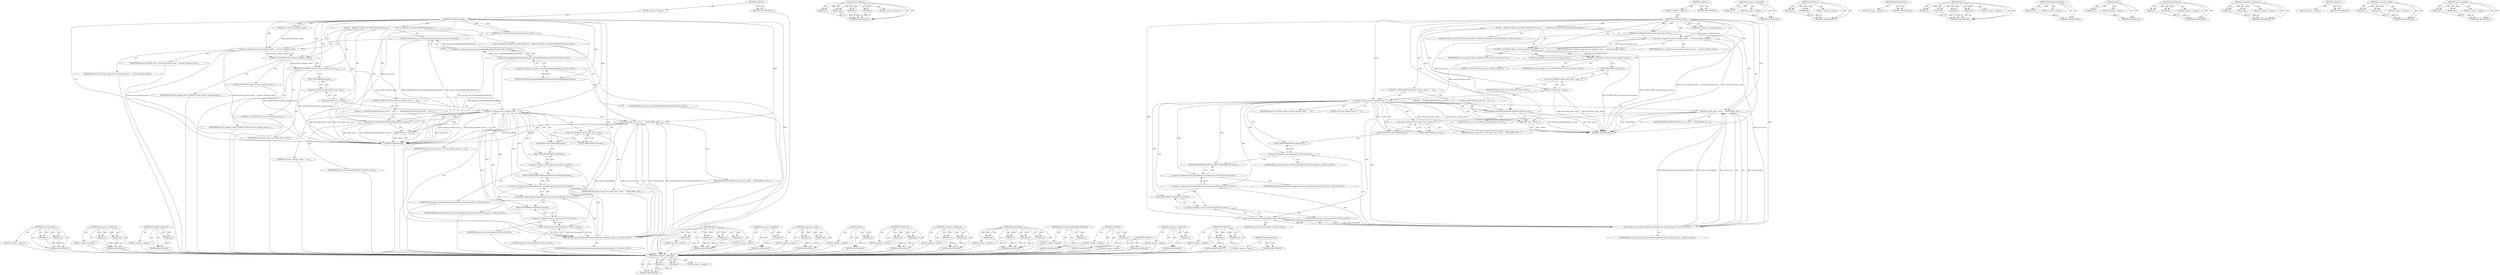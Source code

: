 digraph "GetFetchWaitTime" {
vulnerable_100 [label=<(METHOD,&lt;operator&gt;.fieldAccess)>];
vulnerable_101 [label=<(PARAM,p1)>];
vulnerable_102 [label=<(PARAM,p2)>];
vulnerable_103 [label=<(BLOCK,&lt;empty&gt;,&lt;empty&gt;)>];
vulnerable_104 [label=<(METHOD_RETURN,ANY)>];
vulnerable_124 [label=<(METHOD,base.BindOnce)>];
vulnerable_125 [label=<(PARAM,p1)>];
vulnerable_126 [label=<(PARAM,p2)>];
vulnerable_127 [label=<(PARAM,p3)>];
vulnerable_128 [label=<(PARAM,p4)>];
vulnerable_129 [label=<(BLOCK,&lt;empty&gt;,&lt;empty&gt;)>];
vulnerable_130 [label=<(METHOD_RETURN,ANY)>];
vulnerable_6 [label=<(METHOD,&lt;global&gt;)<SUB>1</SUB>>];
vulnerable_7 [label=<(BLOCK,&lt;empty&gt;,&lt;empty&gt;)<SUB>1</SUB>>];
vulnerable_8 [label=<(METHOD,FetchWarmupURL)<SUB>1</SUB>>];
vulnerable_9 [label=<(PARAM,size_t previous_attempt_counts)<SUB>2</SUB>>];
vulnerable_10 [label=<(PARAM,const DataReductionProxyServer&amp; proxy_server)<SUB>3</SUB>>];
vulnerable_11 [label=<(BLOCK,{
   DCHECK_CALLED_ON_VALID_SEQUENCE(sequence_c...,{
   DCHECK_CALLED_ON_VALID_SEQUENCE(sequence_c...)<SUB>3</SUB>>];
vulnerable_12 [label="<(LOCAL,DCHECK_CALLED_ON_VALID_SEQUENCE : DCHECK_CALLED_ON_VALID_SEQUENCE)<SUB>4</SUB>>"];
vulnerable_13 [label=<(&lt;operator&gt;.assignment,previous_attempt_counts_ = previous_attempt_counts)<SUB>6</SUB>>];
vulnerable_14 [label=<(IDENTIFIER,previous_attempt_counts_,previous_attempt_counts_ = previous_attempt_counts)<SUB>6</SUB>>];
vulnerable_15 [label=<(IDENTIFIER,previous_attempt_counts,previous_attempt_counts_ = previous_attempt_counts)<SUB>6</SUB>>];
vulnerable_16 [label=<(DCHECK_LE,DCHECK_LE(0u, previous_attempt_counts_))<SUB>8</SUB>>];
vulnerable_17 [label=<(LITERAL,0u,DCHECK_LE(0u, previous_attempt_counts_))<SUB>8</SUB>>];
vulnerable_18 [label=<(IDENTIFIER,previous_attempt_counts_,DCHECK_LE(0u, previous_attempt_counts_))<SUB>8</SUB>>];
vulnerable_19 [label=<(DCHECK_GE,DCHECK_GE(2u, previous_attempt_counts_))<SUB>9</SUB>>];
vulnerable_20 [label=<(LITERAL,2u,DCHECK_GE(2u, previous_attempt_counts_))<SUB>9</SUB>>];
vulnerable_21 [label=<(IDENTIFIER,previous_attempt_counts_,DCHECK_GE(2u, previous_attempt_counts_))<SUB>9</SUB>>];
vulnerable_22 [label=<(Stop,fetch_delay_timer_.Stop())<SUB>11</SUB>>];
vulnerable_23 [label=<(&lt;operator&gt;.fieldAccess,fetch_delay_timer_.Stop)<SUB>11</SUB>>];
vulnerable_24 [label=<(IDENTIFIER,fetch_delay_timer_,fetch_delay_timer_.Stop())<SUB>11</SUB>>];
vulnerable_25 [label=<(FIELD_IDENTIFIER,Stop,Stop)<SUB>11</SUB>>];
vulnerable_26 [label=<(CONTROL_STRUCTURE,IF,if (previous_attempt_counts_ == 0))<SUB>13</SUB>>];
vulnerable_27 [label=<(&lt;operator&gt;.equals,previous_attempt_counts_ == 0)<SUB>13</SUB>>];
vulnerable_28 [label=<(IDENTIFIER,previous_attempt_counts_,previous_attempt_counts_ == 0)<SUB>13</SUB>>];
vulnerable_29 [label=<(LITERAL,0,previous_attempt_counts_ == 0)<SUB>13</SUB>>];
vulnerable_30 [label=<(BLOCK,{
    FetchWarmupURLNow(proxy_server);
    retu...,{
    FetchWarmupURLNow(proxy_server);
    retu...)<SUB>13</SUB>>];
vulnerable_31 [label=<(FetchWarmupURLNow,FetchWarmupURLNow(proxy_server))<SUB>14</SUB>>];
vulnerable_32 [label=<(IDENTIFIER,proxy_server,FetchWarmupURLNow(proxy_server))<SUB>14</SUB>>];
vulnerable_33 [label=<(RETURN,return;,return;)<SUB>15</SUB>>];
vulnerable_34 [label=<(Start,fetch_delay_timer_.Start(
      FROM_HERE, GetF...)<SUB>17</SUB>>];
vulnerable_35 [label=<(&lt;operator&gt;.fieldAccess,fetch_delay_timer_.Start)<SUB>17</SUB>>];
vulnerable_36 [label=<(IDENTIFIER,fetch_delay_timer_,fetch_delay_timer_.Start(
      FROM_HERE, GetF...)<SUB>17</SUB>>];
vulnerable_37 [label=<(FIELD_IDENTIFIER,Start,Start)<SUB>17</SUB>>];
vulnerable_38 [label=<(IDENTIFIER,FROM_HERE,fetch_delay_timer_.Start(
      FROM_HERE, GetF...)<SUB>18</SUB>>];
vulnerable_39 [label=<(GetFetchWaitTime,GetFetchWaitTime())<SUB>18</SUB>>];
vulnerable_40 [label="<(base.BindOnce,base::BindOnce(&amp;WarmupURLFetcher::FetchWarmupUR...)<SUB>19</SUB>>"];
vulnerable_41 [label="<(&lt;operator&gt;.fieldAccess,base::BindOnce)<SUB>19</SUB>>"];
vulnerable_42 [label="<(IDENTIFIER,base,base::BindOnce(&amp;WarmupURLFetcher::FetchWarmupUR...)<SUB>19</SUB>>"];
vulnerable_43 [label=<(FIELD_IDENTIFIER,BindOnce,BindOnce)<SUB>19</SUB>>];
vulnerable_44 [label="<(&lt;operator&gt;.addressOf,&amp;WarmupURLFetcher::FetchWarmupURLNow)<SUB>19</SUB>>"];
vulnerable_45 [label="<(&lt;operator&gt;.fieldAccess,WarmupURLFetcher::FetchWarmupURLNow)<SUB>19</SUB>>"];
vulnerable_46 [label="<(IDENTIFIER,WarmupURLFetcher,base::BindOnce(&amp;WarmupURLFetcher::FetchWarmupUR...)<SUB>19</SUB>>"];
vulnerable_47 [label=<(FIELD_IDENTIFIER,FetchWarmupURLNow,FetchWarmupURLNow)<SUB>19</SUB>>];
vulnerable_48 [label="<(base.Unretained,base::Unretained(this))<SUB>20</SUB>>"];
vulnerable_49 [label="<(&lt;operator&gt;.fieldAccess,base::Unretained)<SUB>20</SUB>>"];
vulnerable_50 [label="<(IDENTIFIER,base,base::Unretained(this))<SUB>20</SUB>>"];
vulnerable_51 [label=<(FIELD_IDENTIFIER,Unretained,Unretained)<SUB>20</SUB>>];
vulnerable_52 [label="<(LITERAL,this,base::Unretained(this))<SUB>20</SUB>>"];
vulnerable_53 [label="<(IDENTIFIER,proxy_server,base::BindOnce(&amp;WarmupURLFetcher::FetchWarmupUR...)<SUB>20</SUB>>"];
vulnerable_54 [label=<(METHOD_RETURN,void)<SUB>1</SUB>>];
vulnerable_56 [label=<(METHOD_RETURN,ANY)<SUB>1</SUB>>];
vulnerable_131 [label=<(METHOD,&lt;operator&gt;.addressOf)>];
vulnerable_132 [label=<(PARAM,p1)>];
vulnerable_133 [label=<(BLOCK,&lt;empty&gt;,&lt;empty&gt;)>];
vulnerable_134 [label=<(METHOD_RETURN,ANY)>];
vulnerable_86 [label=<(METHOD,DCHECK_LE)>];
vulnerable_87 [label=<(PARAM,p1)>];
vulnerable_88 [label=<(PARAM,p2)>];
vulnerable_89 [label=<(BLOCK,&lt;empty&gt;,&lt;empty&gt;)>];
vulnerable_90 [label=<(METHOD_RETURN,ANY)>];
vulnerable_121 [label=<(METHOD,GetFetchWaitTime)>];
vulnerable_122 [label=<(BLOCK,&lt;empty&gt;,&lt;empty&gt;)>];
vulnerable_123 [label=<(METHOD_RETURN,ANY)>];
vulnerable_114 [label=<(METHOD,Start)>];
vulnerable_115 [label=<(PARAM,p1)>];
vulnerable_116 [label=<(PARAM,p2)>];
vulnerable_117 [label=<(PARAM,p3)>];
vulnerable_118 [label=<(PARAM,p4)>];
vulnerable_119 [label=<(BLOCK,&lt;empty&gt;,&lt;empty&gt;)>];
vulnerable_120 [label=<(METHOD_RETURN,ANY)>];
vulnerable_110 [label=<(METHOD,FetchWarmupURLNow)>];
vulnerable_111 [label=<(PARAM,p1)>];
vulnerable_112 [label=<(BLOCK,&lt;empty&gt;,&lt;empty&gt;)>];
vulnerable_113 [label=<(METHOD_RETURN,ANY)>];
vulnerable_96 [label=<(METHOD,Stop)>];
vulnerable_97 [label=<(PARAM,p1)>];
vulnerable_98 [label=<(BLOCK,&lt;empty&gt;,&lt;empty&gt;)>];
vulnerable_99 [label=<(METHOD_RETURN,ANY)>];
vulnerable_91 [label=<(METHOD,DCHECK_GE)>];
vulnerable_92 [label=<(PARAM,p1)>];
vulnerable_93 [label=<(PARAM,p2)>];
vulnerable_94 [label=<(BLOCK,&lt;empty&gt;,&lt;empty&gt;)>];
vulnerable_95 [label=<(METHOD_RETURN,ANY)>];
vulnerable_81 [label=<(METHOD,&lt;operator&gt;.assignment)>];
vulnerable_82 [label=<(PARAM,p1)>];
vulnerable_83 [label=<(PARAM,p2)>];
vulnerable_84 [label=<(BLOCK,&lt;empty&gt;,&lt;empty&gt;)>];
vulnerable_85 [label=<(METHOD_RETURN,ANY)>];
vulnerable_75 [label=<(METHOD,&lt;global&gt;)<SUB>1</SUB>>];
vulnerable_76 [label=<(BLOCK,&lt;empty&gt;,&lt;empty&gt;)>];
vulnerable_77 [label=<(METHOD_RETURN,ANY)>];
vulnerable_105 [label=<(METHOD,&lt;operator&gt;.equals)>];
vulnerable_106 [label=<(PARAM,p1)>];
vulnerable_107 [label=<(PARAM,p2)>];
vulnerable_108 [label=<(BLOCK,&lt;empty&gt;,&lt;empty&gt;)>];
vulnerable_109 [label=<(METHOD_RETURN,ANY)>];
vulnerable_135 [label=<(METHOD,base.Unretained)>];
vulnerable_136 [label=<(PARAM,p1)>];
vulnerable_137 [label=<(PARAM,p2)>];
vulnerable_138 [label=<(BLOCK,&lt;empty&gt;,&lt;empty&gt;)>];
vulnerable_139 [label=<(METHOD_RETURN,ANY)>];
fixed_153 [label=<(METHOD,base.Unretained)>];
fixed_154 [label=<(PARAM,p1)>];
fixed_155 [label=<(PARAM,p2)>];
fixed_156 [label=<(BLOCK,&lt;empty&gt;,&lt;empty&gt;)>];
fixed_157 [label=<(METHOD_RETURN,ANY)>];
fixed_104 [label=<(METHOD,&lt;operator&gt;.assignment)>];
fixed_105 [label=<(PARAM,p1)>];
fixed_106 [label=<(PARAM,p2)>];
fixed_107 [label=<(BLOCK,&lt;empty&gt;,&lt;empty&gt;)>];
fixed_108 [label=<(METHOD_RETURN,ANY)>];
fixed_128 [label=<(METHOD,FetchWarmupURLNow)>];
fixed_129 [label=<(PARAM,p1)>];
fixed_130 [label=<(BLOCK,&lt;empty&gt;,&lt;empty&gt;)>];
fixed_131 [label=<(METHOD_RETURN,ANY)>];
fixed_6 [label=<(METHOD,&lt;global&gt;)<SUB>1</SUB>>];
fixed_7 [label=<(BLOCK,&lt;empty&gt;,&lt;empty&gt;)<SUB>1</SUB>>];
fixed_8 [label=<(METHOD,FetchWarmupURL)<SUB>1</SUB>>];
fixed_9 [label=<(PARAM,size_t previous_attempt_counts)<SUB>2</SUB>>];
fixed_10 [label=<(PARAM,const DataReductionProxyServer&amp; proxy_server)<SUB>3</SUB>>];
fixed_11 [label=<(BLOCK,{
   DCHECK_CALLED_ON_VALID_SEQUENCE(sequence_c...,{
   DCHECK_CALLED_ON_VALID_SEQUENCE(sequence_c...)<SUB>3</SUB>>];
fixed_12 [label="<(LOCAL,DCHECK_CALLED_ON_VALID_SEQUENCE : DCHECK_CALLED_ON_VALID_SEQUENCE)<SUB>4</SUB>>"];
fixed_13 [label="<(DCHECK,DCHECK(!params::IsIncludedInHoldbackFieldTrial()))<SUB>5</SUB>>"];
fixed_14 [label="<(&lt;operator&gt;.logicalNot,!params::IsIncludedInHoldbackFieldTrial())<SUB>5</SUB>>"];
fixed_15 [label="<(params.IsIncludedInHoldbackFieldTrial,params::IsIncludedInHoldbackFieldTrial())<SUB>5</SUB>>"];
fixed_16 [label="<(&lt;operator&gt;.fieldAccess,params::IsIncludedInHoldbackFieldTrial)<SUB>5</SUB>>"];
fixed_17 [label="<(IDENTIFIER,params,params::IsIncludedInHoldbackFieldTrial())<SUB>5</SUB>>"];
fixed_18 [label=<(FIELD_IDENTIFIER,IsIncludedInHoldbackFieldTrial,IsIncludedInHoldbackFieldTrial)<SUB>5</SUB>>];
fixed_19 [label=<(&lt;operator&gt;.assignment,previous_attempt_counts_ = previous_attempt_counts)<SUB>7</SUB>>];
fixed_20 [label=<(IDENTIFIER,previous_attempt_counts_,previous_attempt_counts_ = previous_attempt_counts)<SUB>7</SUB>>];
fixed_21 [label=<(IDENTIFIER,previous_attempt_counts,previous_attempt_counts_ = previous_attempt_counts)<SUB>7</SUB>>];
fixed_22 [label=<(DCHECK_LE,DCHECK_LE(0u, previous_attempt_counts_))<SUB>9</SUB>>];
fixed_23 [label=<(LITERAL,0u,DCHECK_LE(0u, previous_attempt_counts_))<SUB>9</SUB>>];
fixed_24 [label=<(IDENTIFIER,previous_attempt_counts_,DCHECK_LE(0u, previous_attempt_counts_))<SUB>9</SUB>>];
fixed_25 [label=<(DCHECK_GE,DCHECK_GE(2u, previous_attempt_counts_))<SUB>10</SUB>>];
fixed_26 [label=<(LITERAL,2u,DCHECK_GE(2u, previous_attempt_counts_))<SUB>10</SUB>>];
fixed_27 [label=<(IDENTIFIER,previous_attempt_counts_,DCHECK_GE(2u, previous_attempt_counts_))<SUB>10</SUB>>];
fixed_28 [label=<(Stop,fetch_delay_timer_.Stop())<SUB>12</SUB>>];
fixed_29 [label=<(&lt;operator&gt;.fieldAccess,fetch_delay_timer_.Stop)<SUB>12</SUB>>];
fixed_30 [label=<(IDENTIFIER,fetch_delay_timer_,fetch_delay_timer_.Stop())<SUB>12</SUB>>];
fixed_31 [label=<(FIELD_IDENTIFIER,Stop,Stop)<SUB>12</SUB>>];
fixed_32 [label=<(CONTROL_STRUCTURE,IF,if (previous_attempt_counts_ == 0))<SUB>14</SUB>>];
fixed_33 [label=<(&lt;operator&gt;.equals,previous_attempt_counts_ == 0)<SUB>14</SUB>>];
fixed_34 [label=<(IDENTIFIER,previous_attempt_counts_,previous_attempt_counts_ == 0)<SUB>14</SUB>>];
fixed_35 [label=<(LITERAL,0,previous_attempt_counts_ == 0)<SUB>14</SUB>>];
fixed_36 [label=<(BLOCK,{
    FetchWarmupURLNow(proxy_server);
    retu...,{
    FetchWarmupURLNow(proxy_server);
    retu...)<SUB>14</SUB>>];
fixed_37 [label=<(FetchWarmupURLNow,FetchWarmupURLNow(proxy_server))<SUB>15</SUB>>];
fixed_38 [label=<(IDENTIFIER,proxy_server,FetchWarmupURLNow(proxy_server))<SUB>15</SUB>>];
fixed_39 [label=<(RETURN,return;,return;)<SUB>16</SUB>>];
fixed_40 [label=<(Start,fetch_delay_timer_.Start(
      FROM_HERE, GetF...)<SUB>18</SUB>>];
fixed_41 [label=<(&lt;operator&gt;.fieldAccess,fetch_delay_timer_.Start)<SUB>18</SUB>>];
fixed_42 [label=<(IDENTIFIER,fetch_delay_timer_,fetch_delay_timer_.Start(
      FROM_HERE, GetF...)<SUB>18</SUB>>];
fixed_43 [label=<(FIELD_IDENTIFIER,Start,Start)<SUB>18</SUB>>];
fixed_44 [label=<(IDENTIFIER,FROM_HERE,fetch_delay_timer_.Start(
      FROM_HERE, GetF...)<SUB>19</SUB>>];
fixed_45 [label=<(GetFetchWaitTime,GetFetchWaitTime())<SUB>19</SUB>>];
fixed_46 [label="<(base.BindOnce,base::BindOnce(&amp;WarmupURLFetcher::FetchWarmupUR...)<SUB>20</SUB>>"];
fixed_47 [label="<(&lt;operator&gt;.fieldAccess,base::BindOnce)<SUB>20</SUB>>"];
fixed_48 [label="<(IDENTIFIER,base,base::BindOnce(&amp;WarmupURLFetcher::FetchWarmupUR...)<SUB>20</SUB>>"];
fixed_49 [label=<(FIELD_IDENTIFIER,BindOnce,BindOnce)<SUB>20</SUB>>];
fixed_50 [label="<(&lt;operator&gt;.addressOf,&amp;WarmupURLFetcher::FetchWarmupURLNow)<SUB>20</SUB>>"];
fixed_51 [label="<(&lt;operator&gt;.fieldAccess,WarmupURLFetcher::FetchWarmupURLNow)<SUB>20</SUB>>"];
fixed_52 [label="<(IDENTIFIER,WarmupURLFetcher,base::BindOnce(&amp;WarmupURLFetcher::FetchWarmupUR...)<SUB>20</SUB>>"];
fixed_53 [label=<(FIELD_IDENTIFIER,FetchWarmupURLNow,FetchWarmupURLNow)<SUB>20</SUB>>];
fixed_54 [label="<(base.Unretained,base::Unretained(this))<SUB>21</SUB>>"];
fixed_55 [label="<(&lt;operator&gt;.fieldAccess,base::Unretained)<SUB>21</SUB>>"];
fixed_56 [label="<(IDENTIFIER,base,base::Unretained(this))<SUB>21</SUB>>"];
fixed_57 [label=<(FIELD_IDENTIFIER,Unretained,Unretained)<SUB>21</SUB>>];
fixed_58 [label="<(LITERAL,this,base::Unretained(this))<SUB>21</SUB>>"];
fixed_59 [label="<(IDENTIFIER,proxy_server,base::BindOnce(&amp;WarmupURLFetcher::FetchWarmupUR...)<SUB>21</SUB>>"];
fixed_60 [label=<(METHOD_RETURN,void)<SUB>1</SUB>>];
fixed_62 [label=<(METHOD_RETURN,ANY)<SUB>1</SUB>>];
fixed_132 [label=<(METHOD,Start)>];
fixed_133 [label=<(PARAM,p1)>];
fixed_134 [label=<(PARAM,p2)>];
fixed_135 [label=<(PARAM,p3)>];
fixed_136 [label=<(PARAM,p4)>];
fixed_137 [label=<(BLOCK,&lt;empty&gt;,&lt;empty&gt;)>];
fixed_138 [label=<(METHOD_RETURN,ANY)>];
fixed_91 [label=<(METHOD,&lt;operator&gt;.logicalNot)>];
fixed_92 [label=<(PARAM,p1)>];
fixed_93 [label=<(BLOCK,&lt;empty&gt;,&lt;empty&gt;)>];
fixed_94 [label=<(METHOD_RETURN,ANY)>];
fixed_123 [label=<(METHOD,&lt;operator&gt;.equals)>];
fixed_124 [label=<(PARAM,p1)>];
fixed_125 [label=<(PARAM,p2)>];
fixed_126 [label=<(BLOCK,&lt;empty&gt;,&lt;empty&gt;)>];
fixed_127 [label=<(METHOD_RETURN,ANY)>];
fixed_119 [label=<(METHOD,Stop)>];
fixed_120 [label=<(PARAM,p1)>];
fixed_121 [label=<(BLOCK,&lt;empty&gt;,&lt;empty&gt;)>];
fixed_122 [label=<(METHOD_RETURN,ANY)>];
fixed_114 [label=<(METHOD,DCHECK_GE)>];
fixed_115 [label=<(PARAM,p1)>];
fixed_116 [label=<(PARAM,p2)>];
fixed_117 [label=<(BLOCK,&lt;empty&gt;,&lt;empty&gt;)>];
fixed_118 [label=<(METHOD_RETURN,ANY)>];
fixed_99 [label=<(METHOD,&lt;operator&gt;.fieldAccess)>];
fixed_100 [label=<(PARAM,p1)>];
fixed_101 [label=<(PARAM,p2)>];
fixed_102 [label=<(BLOCK,&lt;empty&gt;,&lt;empty&gt;)>];
fixed_103 [label=<(METHOD_RETURN,ANY)>];
fixed_142 [label=<(METHOD,base.BindOnce)>];
fixed_143 [label=<(PARAM,p1)>];
fixed_144 [label=<(PARAM,p2)>];
fixed_145 [label=<(PARAM,p3)>];
fixed_146 [label=<(PARAM,p4)>];
fixed_147 [label=<(BLOCK,&lt;empty&gt;,&lt;empty&gt;)>];
fixed_148 [label=<(METHOD_RETURN,ANY)>];
fixed_95 [label=<(METHOD,params.IsIncludedInHoldbackFieldTrial)>];
fixed_96 [label=<(PARAM,p1)>];
fixed_97 [label=<(BLOCK,&lt;empty&gt;,&lt;empty&gt;)>];
fixed_98 [label=<(METHOD_RETURN,ANY)>];
fixed_87 [label=<(METHOD,DCHECK)>];
fixed_88 [label=<(PARAM,p1)>];
fixed_89 [label=<(BLOCK,&lt;empty&gt;,&lt;empty&gt;)>];
fixed_90 [label=<(METHOD_RETURN,ANY)>];
fixed_81 [label=<(METHOD,&lt;global&gt;)<SUB>1</SUB>>];
fixed_82 [label=<(BLOCK,&lt;empty&gt;,&lt;empty&gt;)>];
fixed_83 [label=<(METHOD_RETURN,ANY)>];
fixed_149 [label=<(METHOD,&lt;operator&gt;.addressOf)>];
fixed_150 [label=<(PARAM,p1)>];
fixed_151 [label=<(BLOCK,&lt;empty&gt;,&lt;empty&gt;)>];
fixed_152 [label=<(METHOD_RETURN,ANY)>];
fixed_109 [label=<(METHOD,DCHECK_LE)>];
fixed_110 [label=<(PARAM,p1)>];
fixed_111 [label=<(PARAM,p2)>];
fixed_112 [label=<(BLOCK,&lt;empty&gt;,&lt;empty&gt;)>];
fixed_113 [label=<(METHOD_RETURN,ANY)>];
fixed_139 [label=<(METHOD,GetFetchWaitTime)>];
fixed_140 [label=<(BLOCK,&lt;empty&gt;,&lt;empty&gt;)>];
fixed_141 [label=<(METHOD_RETURN,ANY)>];
vulnerable_100 -> vulnerable_101  [key=0, label="AST: "];
vulnerable_100 -> vulnerable_101  [key=1, label="DDG: "];
vulnerable_100 -> vulnerable_103  [key=0, label="AST: "];
vulnerable_100 -> vulnerable_102  [key=0, label="AST: "];
vulnerable_100 -> vulnerable_102  [key=1, label="DDG: "];
vulnerable_100 -> vulnerable_104  [key=0, label="AST: "];
vulnerable_100 -> vulnerable_104  [key=1, label="CFG: "];
vulnerable_101 -> vulnerable_104  [key=0, label="DDG: p1"];
vulnerable_102 -> vulnerable_104  [key=0, label="DDG: p2"];
vulnerable_124 -> vulnerable_125  [key=0, label="AST: "];
vulnerable_124 -> vulnerable_125  [key=1, label="DDG: "];
vulnerable_124 -> vulnerable_129  [key=0, label="AST: "];
vulnerable_124 -> vulnerable_126  [key=0, label="AST: "];
vulnerable_124 -> vulnerable_126  [key=1, label="DDG: "];
vulnerable_124 -> vulnerable_130  [key=0, label="AST: "];
vulnerable_124 -> vulnerable_130  [key=1, label="CFG: "];
vulnerable_124 -> vulnerable_127  [key=0, label="AST: "];
vulnerable_124 -> vulnerable_127  [key=1, label="DDG: "];
vulnerable_124 -> vulnerable_128  [key=0, label="AST: "];
vulnerable_124 -> vulnerable_128  [key=1, label="DDG: "];
vulnerable_125 -> vulnerable_130  [key=0, label="DDG: p1"];
vulnerable_126 -> vulnerable_130  [key=0, label="DDG: p2"];
vulnerable_127 -> vulnerable_130  [key=0, label="DDG: p3"];
vulnerable_128 -> vulnerable_130  [key=0, label="DDG: p4"];
vulnerable_6 -> vulnerable_7  [key=0, label="AST: "];
vulnerable_6 -> vulnerable_56  [key=0, label="AST: "];
vulnerable_6 -> vulnerable_56  [key=1, label="CFG: "];
vulnerable_7 -> vulnerable_8  [key=0, label="AST: "];
vulnerable_8 -> vulnerable_9  [key=0, label="AST: "];
vulnerable_8 -> vulnerable_9  [key=1, label="DDG: "];
vulnerable_8 -> vulnerable_10  [key=0, label="AST: "];
vulnerable_8 -> vulnerable_10  [key=1, label="DDG: "];
vulnerable_8 -> vulnerable_11  [key=0, label="AST: "];
vulnerable_8 -> vulnerable_54  [key=0, label="AST: "];
vulnerable_8 -> vulnerable_13  [key=0, label="CFG: "];
vulnerable_8 -> vulnerable_13  [key=1, label="DDG: "];
vulnerable_8 -> vulnerable_16  [key=0, label="DDG: "];
vulnerable_8 -> vulnerable_19  [key=0, label="DDG: "];
vulnerable_8 -> vulnerable_34  [key=0, label="DDG: "];
vulnerable_8 -> vulnerable_27  [key=0, label="DDG: "];
vulnerable_8 -> vulnerable_33  [key=0, label="DDG: "];
vulnerable_8 -> vulnerable_40  [key=0, label="DDG: "];
vulnerable_8 -> vulnerable_31  [key=0, label="DDG: "];
vulnerable_8 -> vulnerable_48  [key=0, label="DDG: "];
vulnerable_9 -> vulnerable_13  [key=0, label="DDG: previous_attempt_counts"];
vulnerable_10 -> vulnerable_40  [key=0, label="DDG: proxy_server"];
vulnerable_10 -> vulnerable_31  [key=0, label="DDG: proxy_server"];
vulnerable_11 -> vulnerable_12  [key=0, label="AST: "];
vulnerable_11 -> vulnerable_13  [key=0, label="AST: "];
vulnerable_11 -> vulnerable_16  [key=0, label="AST: "];
vulnerable_11 -> vulnerable_19  [key=0, label="AST: "];
vulnerable_11 -> vulnerable_22  [key=0, label="AST: "];
vulnerable_11 -> vulnerable_26  [key=0, label="AST: "];
vulnerable_11 -> vulnerable_34  [key=0, label="AST: "];
vulnerable_13 -> vulnerable_14  [key=0, label="AST: "];
vulnerable_13 -> vulnerable_15  [key=0, label="AST: "];
vulnerable_13 -> vulnerable_16  [key=0, label="CFG: "];
vulnerable_13 -> vulnerable_16  [key=1, label="DDG: previous_attempt_counts_"];
vulnerable_13 -> vulnerable_54  [key=0, label="DDG: previous_attempt_counts"];
vulnerable_13 -> vulnerable_54  [key=1, label="DDG: previous_attempt_counts_ = previous_attempt_counts"];
vulnerable_16 -> vulnerable_17  [key=0, label="AST: "];
vulnerable_16 -> vulnerable_18  [key=0, label="AST: "];
vulnerable_16 -> vulnerable_19  [key=0, label="CFG: "];
vulnerable_16 -> vulnerable_19  [key=1, label="DDG: previous_attempt_counts_"];
vulnerable_16 -> vulnerable_54  [key=0, label="DDG: DCHECK_LE(0u, previous_attempt_counts_)"];
vulnerable_19 -> vulnerable_20  [key=0, label="AST: "];
vulnerable_19 -> vulnerable_21  [key=0, label="AST: "];
vulnerable_19 -> vulnerable_25  [key=0, label="CFG: "];
vulnerable_19 -> vulnerable_54  [key=0, label="DDG: DCHECK_GE(2u, previous_attempt_counts_)"];
vulnerable_19 -> vulnerable_27  [key=0, label="DDG: previous_attempt_counts_"];
vulnerable_22 -> vulnerable_23  [key=0, label="AST: "];
vulnerable_22 -> vulnerable_27  [key=0, label="CFG: "];
vulnerable_22 -> vulnerable_54  [key=0, label="DDG: fetch_delay_timer_.Stop"];
vulnerable_22 -> vulnerable_54  [key=1, label="DDG: fetch_delay_timer_.Stop()"];
vulnerable_23 -> vulnerable_24  [key=0, label="AST: "];
vulnerable_23 -> vulnerable_25  [key=0, label="AST: "];
vulnerable_23 -> vulnerable_22  [key=0, label="CFG: "];
vulnerable_25 -> vulnerable_23  [key=0, label="CFG: "];
vulnerable_26 -> vulnerable_27  [key=0, label="AST: "];
vulnerable_26 -> vulnerable_30  [key=0, label="AST: "];
vulnerable_27 -> vulnerable_28  [key=0, label="AST: "];
vulnerable_27 -> vulnerable_29  [key=0, label="AST: "];
vulnerable_27 -> vulnerable_31  [key=0, label="CFG: "];
vulnerable_27 -> vulnerable_31  [key=1, label="CDG: "];
vulnerable_27 -> vulnerable_37  [key=0, label="CFG: "];
vulnerable_27 -> vulnerable_37  [key=1, label="CDG: "];
vulnerable_27 -> vulnerable_54  [key=0, label="DDG: previous_attempt_counts_"];
vulnerable_27 -> vulnerable_54  [key=1, label="DDG: previous_attempt_counts_ == 0"];
vulnerable_27 -> vulnerable_40  [key=0, label="CDG: "];
vulnerable_27 -> vulnerable_47  [key=0, label="CDG: "];
vulnerable_27 -> vulnerable_34  [key=0, label="CDG: "];
vulnerable_27 -> vulnerable_48  [key=0, label="CDG: "];
vulnerable_27 -> vulnerable_49  [key=0, label="CDG: "];
vulnerable_27 -> vulnerable_33  [key=0, label="CDG: "];
vulnerable_27 -> vulnerable_51  [key=0, label="CDG: "];
vulnerable_27 -> vulnerable_44  [key=0, label="CDG: "];
vulnerable_27 -> vulnerable_35  [key=0, label="CDG: "];
vulnerable_27 -> vulnerable_41  [key=0, label="CDG: "];
vulnerable_27 -> vulnerable_45  [key=0, label="CDG: "];
vulnerable_27 -> vulnerable_39  [key=0, label="CDG: "];
vulnerable_27 -> vulnerable_43  [key=0, label="CDG: "];
vulnerable_30 -> vulnerable_31  [key=0, label="AST: "];
vulnerable_30 -> vulnerable_33  [key=0, label="AST: "];
vulnerable_31 -> vulnerable_32  [key=0, label="AST: "];
vulnerable_31 -> vulnerable_33  [key=0, label="CFG: "];
vulnerable_31 -> vulnerable_54  [key=0, label="DDG: proxy_server"];
vulnerable_31 -> vulnerable_54  [key=1, label="DDG: FetchWarmupURLNow(proxy_server)"];
vulnerable_33 -> vulnerable_54  [key=0, label="CFG: "];
vulnerable_33 -> vulnerable_54  [key=1, label="DDG: &lt;RET&gt;"];
vulnerable_34 -> vulnerable_35  [key=0, label="AST: "];
vulnerable_34 -> vulnerable_38  [key=0, label="AST: "];
vulnerable_34 -> vulnerable_39  [key=0, label="AST: "];
vulnerable_34 -> vulnerable_40  [key=0, label="AST: "];
vulnerable_34 -> vulnerable_54  [key=0, label="CFG: "];
vulnerable_34 -> vulnerable_54  [key=1, label="DDG: FROM_HERE"];
vulnerable_35 -> vulnerable_36  [key=0, label="AST: "];
vulnerable_35 -> vulnerable_37  [key=0, label="AST: "];
vulnerable_35 -> vulnerable_39  [key=0, label="CFG: "];
vulnerable_37 -> vulnerable_35  [key=0, label="CFG: "];
vulnerable_39 -> vulnerable_43  [key=0, label="CFG: "];
vulnerable_40 -> vulnerable_41  [key=0, label="AST: "];
vulnerable_40 -> vulnerable_44  [key=0, label="AST: "];
vulnerable_40 -> vulnerable_48  [key=0, label="AST: "];
vulnerable_40 -> vulnerable_53  [key=0, label="AST: "];
vulnerable_40 -> vulnerable_34  [key=0, label="CFG: "];
vulnerable_40 -> vulnerable_34  [key=1, label="DDG: base::BindOnce"];
vulnerable_40 -> vulnerable_34  [key=2, label="DDG: &amp;WarmupURLFetcher::FetchWarmupURLNow"];
vulnerable_40 -> vulnerable_34  [key=3, label="DDG: base::Unretained(this)"];
vulnerable_40 -> vulnerable_34  [key=4, label="DDG: proxy_server"];
vulnerable_41 -> vulnerable_42  [key=0, label="AST: "];
vulnerable_41 -> vulnerable_43  [key=0, label="AST: "];
vulnerable_41 -> vulnerable_47  [key=0, label="CFG: "];
vulnerable_43 -> vulnerable_41  [key=0, label="CFG: "];
vulnerable_44 -> vulnerable_45  [key=0, label="AST: "];
vulnerable_44 -> vulnerable_51  [key=0, label="CFG: "];
vulnerable_45 -> vulnerable_46  [key=0, label="AST: "];
vulnerable_45 -> vulnerable_47  [key=0, label="AST: "];
vulnerable_45 -> vulnerable_44  [key=0, label="CFG: "];
vulnerable_47 -> vulnerable_45  [key=0, label="CFG: "];
vulnerable_48 -> vulnerable_49  [key=0, label="AST: "];
vulnerable_48 -> vulnerable_52  [key=0, label="AST: "];
vulnerable_48 -> vulnerable_40  [key=0, label="CFG: "];
vulnerable_48 -> vulnerable_40  [key=1, label="DDG: base::Unretained"];
vulnerable_48 -> vulnerable_40  [key=2, label="DDG: this"];
vulnerable_49 -> vulnerable_50  [key=0, label="AST: "];
vulnerable_49 -> vulnerable_51  [key=0, label="AST: "];
vulnerable_49 -> vulnerable_48  [key=0, label="CFG: "];
vulnerable_51 -> vulnerable_49  [key=0, label="CFG: "];
vulnerable_131 -> vulnerable_132  [key=0, label="AST: "];
vulnerable_131 -> vulnerable_132  [key=1, label="DDG: "];
vulnerable_131 -> vulnerable_133  [key=0, label="AST: "];
vulnerable_131 -> vulnerable_134  [key=0, label="AST: "];
vulnerable_131 -> vulnerable_134  [key=1, label="CFG: "];
vulnerable_132 -> vulnerable_134  [key=0, label="DDG: p1"];
vulnerable_86 -> vulnerable_87  [key=0, label="AST: "];
vulnerable_86 -> vulnerable_87  [key=1, label="DDG: "];
vulnerable_86 -> vulnerable_89  [key=0, label="AST: "];
vulnerable_86 -> vulnerable_88  [key=0, label="AST: "];
vulnerable_86 -> vulnerable_88  [key=1, label="DDG: "];
vulnerable_86 -> vulnerable_90  [key=0, label="AST: "];
vulnerable_86 -> vulnerable_90  [key=1, label="CFG: "];
vulnerable_87 -> vulnerable_90  [key=0, label="DDG: p1"];
vulnerable_88 -> vulnerable_90  [key=0, label="DDG: p2"];
vulnerable_121 -> vulnerable_122  [key=0, label="AST: "];
vulnerable_121 -> vulnerable_123  [key=0, label="AST: "];
vulnerable_121 -> vulnerable_123  [key=1, label="CFG: "];
vulnerable_114 -> vulnerable_115  [key=0, label="AST: "];
vulnerable_114 -> vulnerable_115  [key=1, label="DDG: "];
vulnerable_114 -> vulnerable_119  [key=0, label="AST: "];
vulnerable_114 -> vulnerable_116  [key=0, label="AST: "];
vulnerable_114 -> vulnerable_116  [key=1, label="DDG: "];
vulnerable_114 -> vulnerable_120  [key=0, label="AST: "];
vulnerable_114 -> vulnerable_120  [key=1, label="CFG: "];
vulnerable_114 -> vulnerable_117  [key=0, label="AST: "];
vulnerable_114 -> vulnerable_117  [key=1, label="DDG: "];
vulnerable_114 -> vulnerable_118  [key=0, label="AST: "];
vulnerable_114 -> vulnerable_118  [key=1, label="DDG: "];
vulnerable_115 -> vulnerable_120  [key=0, label="DDG: p1"];
vulnerable_116 -> vulnerable_120  [key=0, label="DDG: p2"];
vulnerable_117 -> vulnerable_120  [key=0, label="DDG: p3"];
vulnerable_118 -> vulnerable_120  [key=0, label="DDG: p4"];
vulnerable_110 -> vulnerable_111  [key=0, label="AST: "];
vulnerable_110 -> vulnerable_111  [key=1, label="DDG: "];
vulnerable_110 -> vulnerable_112  [key=0, label="AST: "];
vulnerable_110 -> vulnerable_113  [key=0, label="AST: "];
vulnerable_110 -> vulnerable_113  [key=1, label="CFG: "];
vulnerable_111 -> vulnerable_113  [key=0, label="DDG: p1"];
vulnerable_96 -> vulnerable_97  [key=0, label="AST: "];
vulnerable_96 -> vulnerable_97  [key=1, label="DDG: "];
vulnerable_96 -> vulnerable_98  [key=0, label="AST: "];
vulnerable_96 -> vulnerable_99  [key=0, label="AST: "];
vulnerable_96 -> vulnerable_99  [key=1, label="CFG: "];
vulnerable_97 -> vulnerable_99  [key=0, label="DDG: p1"];
vulnerable_91 -> vulnerable_92  [key=0, label="AST: "];
vulnerable_91 -> vulnerable_92  [key=1, label="DDG: "];
vulnerable_91 -> vulnerable_94  [key=0, label="AST: "];
vulnerable_91 -> vulnerable_93  [key=0, label="AST: "];
vulnerable_91 -> vulnerable_93  [key=1, label="DDG: "];
vulnerable_91 -> vulnerable_95  [key=0, label="AST: "];
vulnerable_91 -> vulnerable_95  [key=1, label="CFG: "];
vulnerable_92 -> vulnerable_95  [key=0, label="DDG: p1"];
vulnerable_93 -> vulnerable_95  [key=0, label="DDG: p2"];
vulnerable_81 -> vulnerable_82  [key=0, label="AST: "];
vulnerable_81 -> vulnerable_82  [key=1, label="DDG: "];
vulnerable_81 -> vulnerable_84  [key=0, label="AST: "];
vulnerable_81 -> vulnerable_83  [key=0, label="AST: "];
vulnerable_81 -> vulnerable_83  [key=1, label="DDG: "];
vulnerable_81 -> vulnerable_85  [key=0, label="AST: "];
vulnerable_81 -> vulnerable_85  [key=1, label="CFG: "];
vulnerable_82 -> vulnerable_85  [key=0, label="DDG: p1"];
vulnerable_83 -> vulnerable_85  [key=0, label="DDG: p2"];
vulnerable_75 -> vulnerable_76  [key=0, label="AST: "];
vulnerable_75 -> vulnerable_77  [key=0, label="AST: "];
vulnerable_75 -> vulnerable_77  [key=1, label="CFG: "];
vulnerable_105 -> vulnerable_106  [key=0, label="AST: "];
vulnerable_105 -> vulnerable_106  [key=1, label="DDG: "];
vulnerable_105 -> vulnerable_108  [key=0, label="AST: "];
vulnerable_105 -> vulnerable_107  [key=0, label="AST: "];
vulnerable_105 -> vulnerable_107  [key=1, label="DDG: "];
vulnerable_105 -> vulnerable_109  [key=0, label="AST: "];
vulnerable_105 -> vulnerable_109  [key=1, label="CFG: "];
vulnerable_106 -> vulnerable_109  [key=0, label="DDG: p1"];
vulnerable_107 -> vulnerable_109  [key=0, label="DDG: p2"];
vulnerable_135 -> vulnerable_136  [key=0, label="AST: "];
vulnerable_135 -> vulnerable_136  [key=1, label="DDG: "];
vulnerable_135 -> vulnerable_138  [key=0, label="AST: "];
vulnerable_135 -> vulnerable_137  [key=0, label="AST: "];
vulnerable_135 -> vulnerable_137  [key=1, label="DDG: "];
vulnerable_135 -> vulnerable_139  [key=0, label="AST: "];
vulnerable_135 -> vulnerable_139  [key=1, label="CFG: "];
vulnerable_136 -> vulnerable_139  [key=0, label="DDG: p1"];
vulnerable_137 -> vulnerable_139  [key=0, label="DDG: p2"];
fixed_153 -> fixed_154  [key=0, label="AST: "];
fixed_153 -> fixed_154  [key=1, label="DDG: "];
fixed_153 -> fixed_156  [key=0, label="AST: "];
fixed_153 -> fixed_155  [key=0, label="AST: "];
fixed_153 -> fixed_155  [key=1, label="DDG: "];
fixed_153 -> fixed_157  [key=0, label="AST: "];
fixed_153 -> fixed_157  [key=1, label="CFG: "];
fixed_154 -> fixed_157  [key=0, label="DDG: p1"];
fixed_155 -> fixed_157  [key=0, label="DDG: p2"];
fixed_156 -> vulnerable_100  [key=0];
fixed_157 -> vulnerable_100  [key=0];
fixed_104 -> fixed_105  [key=0, label="AST: "];
fixed_104 -> fixed_105  [key=1, label="DDG: "];
fixed_104 -> fixed_107  [key=0, label="AST: "];
fixed_104 -> fixed_106  [key=0, label="AST: "];
fixed_104 -> fixed_106  [key=1, label="DDG: "];
fixed_104 -> fixed_108  [key=0, label="AST: "];
fixed_104 -> fixed_108  [key=1, label="CFG: "];
fixed_105 -> fixed_108  [key=0, label="DDG: p1"];
fixed_106 -> fixed_108  [key=0, label="DDG: p2"];
fixed_107 -> vulnerable_100  [key=0];
fixed_108 -> vulnerable_100  [key=0];
fixed_128 -> fixed_129  [key=0, label="AST: "];
fixed_128 -> fixed_129  [key=1, label="DDG: "];
fixed_128 -> fixed_130  [key=0, label="AST: "];
fixed_128 -> fixed_131  [key=0, label="AST: "];
fixed_128 -> fixed_131  [key=1, label="CFG: "];
fixed_129 -> fixed_131  [key=0, label="DDG: p1"];
fixed_130 -> vulnerable_100  [key=0];
fixed_131 -> vulnerable_100  [key=0];
fixed_6 -> fixed_7  [key=0, label="AST: "];
fixed_6 -> fixed_62  [key=0, label="AST: "];
fixed_6 -> fixed_62  [key=1, label="CFG: "];
fixed_7 -> fixed_8  [key=0, label="AST: "];
fixed_8 -> fixed_9  [key=0, label="AST: "];
fixed_8 -> fixed_9  [key=1, label="DDG: "];
fixed_8 -> fixed_10  [key=0, label="AST: "];
fixed_8 -> fixed_10  [key=1, label="DDG: "];
fixed_8 -> fixed_11  [key=0, label="AST: "];
fixed_8 -> fixed_60  [key=0, label="AST: "];
fixed_8 -> fixed_18  [key=0, label="CFG: "];
fixed_8 -> fixed_19  [key=0, label="DDG: "];
fixed_8 -> fixed_22  [key=0, label="DDG: "];
fixed_8 -> fixed_25  [key=0, label="DDG: "];
fixed_8 -> fixed_40  [key=0, label="DDG: "];
fixed_8 -> fixed_33  [key=0, label="DDG: "];
fixed_8 -> fixed_39  [key=0, label="DDG: "];
fixed_8 -> fixed_46  [key=0, label="DDG: "];
fixed_8 -> fixed_37  [key=0, label="DDG: "];
fixed_8 -> fixed_54  [key=0, label="DDG: "];
fixed_9 -> fixed_19  [key=0, label="DDG: previous_attempt_counts"];
fixed_10 -> fixed_46  [key=0, label="DDG: proxy_server"];
fixed_10 -> fixed_37  [key=0, label="DDG: proxy_server"];
fixed_11 -> fixed_12  [key=0, label="AST: "];
fixed_11 -> fixed_13  [key=0, label="AST: "];
fixed_11 -> fixed_19  [key=0, label="AST: "];
fixed_11 -> fixed_22  [key=0, label="AST: "];
fixed_11 -> fixed_25  [key=0, label="AST: "];
fixed_11 -> fixed_28  [key=0, label="AST: "];
fixed_11 -> fixed_32  [key=0, label="AST: "];
fixed_11 -> fixed_40  [key=0, label="AST: "];
fixed_12 -> vulnerable_100  [key=0];
fixed_13 -> fixed_14  [key=0, label="AST: "];
fixed_13 -> fixed_19  [key=0, label="CFG: "];
fixed_13 -> fixed_60  [key=0, label="DDG: !params::IsIncludedInHoldbackFieldTrial()"];
fixed_13 -> fixed_60  [key=1, label="DDG: DCHECK(!params::IsIncludedInHoldbackFieldTrial())"];
fixed_14 -> fixed_15  [key=0, label="AST: "];
fixed_14 -> fixed_13  [key=0, label="CFG: "];
fixed_14 -> fixed_13  [key=1, label="DDG: params::IsIncludedInHoldbackFieldTrial()"];
fixed_14 -> fixed_60  [key=0, label="DDG: params::IsIncludedInHoldbackFieldTrial()"];
fixed_15 -> fixed_16  [key=0, label="AST: "];
fixed_15 -> fixed_14  [key=0, label="CFG: "];
fixed_15 -> fixed_14  [key=1, label="DDG: params::IsIncludedInHoldbackFieldTrial"];
fixed_15 -> fixed_60  [key=0, label="DDG: params::IsIncludedInHoldbackFieldTrial"];
fixed_16 -> fixed_17  [key=0, label="AST: "];
fixed_16 -> fixed_18  [key=0, label="AST: "];
fixed_16 -> fixed_15  [key=0, label="CFG: "];
fixed_17 -> vulnerable_100  [key=0];
fixed_18 -> fixed_16  [key=0, label="CFG: "];
fixed_19 -> fixed_20  [key=0, label="AST: "];
fixed_19 -> fixed_21  [key=0, label="AST: "];
fixed_19 -> fixed_22  [key=0, label="CFG: "];
fixed_19 -> fixed_22  [key=1, label="DDG: previous_attempt_counts_"];
fixed_19 -> fixed_60  [key=0, label="DDG: previous_attempt_counts"];
fixed_19 -> fixed_60  [key=1, label="DDG: previous_attempt_counts_ = previous_attempt_counts"];
fixed_20 -> vulnerable_100  [key=0];
fixed_21 -> vulnerable_100  [key=0];
fixed_22 -> fixed_23  [key=0, label="AST: "];
fixed_22 -> fixed_24  [key=0, label="AST: "];
fixed_22 -> fixed_25  [key=0, label="CFG: "];
fixed_22 -> fixed_25  [key=1, label="DDG: previous_attempt_counts_"];
fixed_22 -> fixed_60  [key=0, label="DDG: DCHECK_LE(0u, previous_attempt_counts_)"];
fixed_23 -> vulnerable_100  [key=0];
fixed_24 -> vulnerable_100  [key=0];
fixed_25 -> fixed_26  [key=0, label="AST: "];
fixed_25 -> fixed_27  [key=0, label="AST: "];
fixed_25 -> fixed_31  [key=0, label="CFG: "];
fixed_25 -> fixed_60  [key=0, label="DDG: DCHECK_GE(2u, previous_attempt_counts_)"];
fixed_25 -> fixed_33  [key=0, label="DDG: previous_attempt_counts_"];
fixed_26 -> vulnerable_100  [key=0];
fixed_27 -> vulnerable_100  [key=0];
fixed_28 -> fixed_29  [key=0, label="AST: "];
fixed_28 -> fixed_33  [key=0, label="CFG: "];
fixed_28 -> fixed_60  [key=0, label="DDG: fetch_delay_timer_.Stop"];
fixed_28 -> fixed_60  [key=1, label="DDG: fetch_delay_timer_.Stop()"];
fixed_29 -> fixed_30  [key=0, label="AST: "];
fixed_29 -> fixed_31  [key=0, label="AST: "];
fixed_29 -> fixed_28  [key=0, label="CFG: "];
fixed_30 -> vulnerable_100  [key=0];
fixed_31 -> fixed_29  [key=0, label="CFG: "];
fixed_32 -> fixed_33  [key=0, label="AST: "];
fixed_32 -> fixed_36  [key=0, label="AST: "];
fixed_33 -> fixed_34  [key=0, label="AST: "];
fixed_33 -> fixed_35  [key=0, label="AST: "];
fixed_33 -> fixed_37  [key=0, label="CFG: "];
fixed_33 -> fixed_37  [key=1, label="CDG: "];
fixed_33 -> fixed_43  [key=0, label="CFG: "];
fixed_33 -> fixed_43  [key=1, label="CDG: "];
fixed_33 -> fixed_60  [key=0, label="DDG: previous_attempt_counts_"];
fixed_33 -> fixed_60  [key=1, label="DDG: previous_attempt_counts_ == 0"];
fixed_33 -> fixed_40  [key=0, label="CDG: "];
fixed_33 -> fixed_47  [key=0, label="CDG: "];
fixed_33 -> fixed_49  [key=0, label="CDG: "];
fixed_33 -> fixed_50  [key=0, label="CDG: "];
fixed_33 -> fixed_51  [key=0, label="CDG: "];
fixed_33 -> fixed_57  [key=0, label="CDG: "];
fixed_33 -> fixed_55  [key=0, label="CDG: "];
fixed_33 -> fixed_46  [key=0, label="CDG: "];
fixed_33 -> fixed_53  [key=0, label="CDG: "];
fixed_33 -> fixed_41  [key=0, label="CDG: "];
fixed_33 -> fixed_54  [key=0, label="CDG: "];
fixed_33 -> fixed_45  [key=0, label="CDG: "];
fixed_33 -> fixed_39  [key=0, label="CDG: "];
fixed_34 -> vulnerable_100  [key=0];
fixed_35 -> vulnerable_100  [key=0];
fixed_36 -> fixed_37  [key=0, label="AST: "];
fixed_36 -> fixed_39  [key=0, label="AST: "];
fixed_37 -> fixed_38  [key=0, label="AST: "];
fixed_37 -> fixed_39  [key=0, label="CFG: "];
fixed_37 -> fixed_60  [key=0, label="DDG: proxy_server"];
fixed_37 -> fixed_60  [key=1, label="DDG: FetchWarmupURLNow(proxy_server)"];
fixed_38 -> vulnerable_100  [key=0];
fixed_39 -> fixed_60  [key=0, label="CFG: "];
fixed_39 -> fixed_60  [key=1, label="DDG: &lt;RET&gt;"];
fixed_40 -> fixed_41  [key=0, label="AST: "];
fixed_40 -> fixed_44  [key=0, label="AST: "];
fixed_40 -> fixed_45  [key=0, label="AST: "];
fixed_40 -> fixed_46  [key=0, label="AST: "];
fixed_40 -> fixed_60  [key=0, label="CFG: "];
fixed_40 -> fixed_60  [key=1, label="DDG: FROM_HERE"];
fixed_41 -> fixed_42  [key=0, label="AST: "];
fixed_41 -> fixed_43  [key=0, label="AST: "];
fixed_41 -> fixed_45  [key=0, label="CFG: "];
fixed_42 -> vulnerable_100  [key=0];
fixed_43 -> fixed_41  [key=0, label="CFG: "];
fixed_44 -> vulnerable_100  [key=0];
fixed_45 -> fixed_49  [key=0, label="CFG: "];
fixed_46 -> fixed_47  [key=0, label="AST: "];
fixed_46 -> fixed_50  [key=0, label="AST: "];
fixed_46 -> fixed_54  [key=0, label="AST: "];
fixed_46 -> fixed_59  [key=0, label="AST: "];
fixed_46 -> fixed_40  [key=0, label="CFG: "];
fixed_46 -> fixed_40  [key=1, label="DDG: base::BindOnce"];
fixed_46 -> fixed_40  [key=2, label="DDG: &amp;WarmupURLFetcher::FetchWarmupURLNow"];
fixed_46 -> fixed_40  [key=3, label="DDG: base::Unretained(this)"];
fixed_46 -> fixed_40  [key=4, label="DDG: proxy_server"];
fixed_47 -> fixed_48  [key=0, label="AST: "];
fixed_47 -> fixed_49  [key=0, label="AST: "];
fixed_47 -> fixed_53  [key=0, label="CFG: "];
fixed_48 -> vulnerable_100  [key=0];
fixed_49 -> fixed_47  [key=0, label="CFG: "];
fixed_50 -> fixed_51  [key=0, label="AST: "];
fixed_50 -> fixed_57  [key=0, label="CFG: "];
fixed_51 -> fixed_52  [key=0, label="AST: "];
fixed_51 -> fixed_53  [key=0, label="AST: "];
fixed_51 -> fixed_50  [key=0, label="CFG: "];
fixed_52 -> vulnerable_100  [key=0];
fixed_53 -> fixed_51  [key=0, label="CFG: "];
fixed_54 -> fixed_55  [key=0, label="AST: "];
fixed_54 -> fixed_58  [key=0, label="AST: "];
fixed_54 -> fixed_46  [key=0, label="CFG: "];
fixed_54 -> fixed_46  [key=1, label="DDG: base::Unretained"];
fixed_54 -> fixed_46  [key=2, label="DDG: this"];
fixed_55 -> fixed_56  [key=0, label="AST: "];
fixed_55 -> fixed_57  [key=0, label="AST: "];
fixed_55 -> fixed_54  [key=0, label="CFG: "];
fixed_56 -> vulnerable_100  [key=0];
fixed_57 -> fixed_55  [key=0, label="CFG: "];
fixed_58 -> vulnerable_100  [key=0];
fixed_59 -> vulnerable_100  [key=0];
fixed_60 -> vulnerable_100  [key=0];
fixed_62 -> vulnerable_100  [key=0];
fixed_132 -> fixed_133  [key=0, label="AST: "];
fixed_132 -> fixed_133  [key=1, label="DDG: "];
fixed_132 -> fixed_137  [key=0, label="AST: "];
fixed_132 -> fixed_134  [key=0, label="AST: "];
fixed_132 -> fixed_134  [key=1, label="DDG: "];
fixed_132 -> fixed_138  [key=0, label="AST: "];
fixed_132 -> fixed_138  [key=1, label="CFG: "];
fixed_132 -> fixed_135  [key=0, label="AST: "];
fixed_132 -> fixed_135  [key=1, label="DDG: "];
fixed_132 -> fixed_136  [key=0, label="AST: "];
fixed_132 -> fixed_136  [key=1, label="DDG: "];
fixed_133 -> fixed_138  [key=0, label="DDG: p1"];
fixed_134 -> fixed_138  [key=0, label="DDG: p2"];
fixed_135 -> fixed_138  [key=0, label="DDG: p3"];
fixed_136 -> fixed_138  [key=0, label="DDG: p4"];
fixed_137 -> vulnerable_100  [key=0];
fixed_138 -> vulnerable_100  [key=0];
fixed_91 -> fixed_92  [key=0, label="AST: "];
fixed_91 -> fixed_92  [key=1, label="DDG: "];
fixed_91 -> fixed_93  [key=0, label="AST: "];
fixed_91 -> fixed_94  [key=0, label="AST: "];
fixed_91 -> fixed_94  [key=1, label="CFG: "];
fixed_92 -> fixed_94  [key=0, label="DDG: p1"];
fixed_93 -> vulnerable_100  [key=0];
fixed_94 -> vulnerable_100  [key=0];
fixed_123 -> fixed_124  [key=0, label="AST: "];
fixed_123 -> fixed_124  [key=1, label="DDG: "];
fixed_123 -> fixed_126  [key=0, label="AST: "];
fixed_123 -> fixed_125  [key=0, label="AST: "];
fixed_123 -> fixed_125  [key=1, label="DDG: "];
fixed_123 -> fixed_127  [key=0, label="AST: "];
fixed_123 -> fixed_127  [key=1, label="CFG: "];
fixed_124 -> fixed_127  [key=0, label="DDG: p1"];
fixed_125 -> fixed_127  [key=0, label="DDG: p2"];
fixed_126 -> vulnerable_100  [key=0];
fixed_127 -> vulnerable_100  [key=0];
fixed_119 -> fixed_120  [key=0, label="AST: "];
fixed_119 -> fixed_120  [key=1, label="DDG: "];
fixed_119 -> fixed_121  [key=0, label="AST: "];
fixed_119 -> fixed_122  [key=0, label="AST: "];
fixed_119 -> fixed_122  [key=1, label="CFG: "];
fixed_120 -> fixed_122  [key=0, label="DDG: p1"];
fixed_121 -> vulnerable_100  [key=0];
fixed_122 -> vulnerable_100  [key=0];
fixed_114 -> fixed_115  [key=0, label="AST: "];
fixed_114 -> fixed_115  [key=1, label="DDG: "];
fixed_114 -> fixed_117  [key=0, label="AST: "];
fixed_114 -> fixed_116  [key=0, label="AST: "];
fixed_114 -> fixed_116  [key=1, label="DDG: "];
fixed_114 -> fixed_118  [key=0, label="AST: "];
fixed_114 -> fixed_118  [key=1, label="CFG: "];
fixed_115 -> fixed_118  [key=0, label="DDG: p1"];
fixed_116 -> fixed_118  [key=0, label="DDG: p2"];
fixed_117 -> vulnerable_100  [key=0];
fixed_118 -> vulnerable_100  [key=0];
fixed_99 -> fixed_100  [key=0, label="AST: "];
fixed_99 -> fixed_100  [key=1, label="DDG: "];
fixed_99 -> fixed_102  [key=0, label="AST: "];
fixed_99 -> fixed_101  [key=0, label="AST: "];
fixed_99 -> fixed_101  [key=1, label="DDG: "];
fixed_99 -> fixed_103  [key=0, label="AST: "];
fixed_99 -> fixed_103  [key=1, label="CFG: "];
fixed_100 -> fixed_103  [key=0, label="DDG: p1"];
fixed_101 -> fixed_103  [key=0, label="DDG: p2"];
fixed_102 -> vulnerable_100  [key=0];
fixed_103 -> vulnerable_100  [key=0];
fixed_142 -> fixed_143  [key=0, label="AST: "];
fixed_142 -> fixed_143  [key=1, label="DDG: "];
fixed_142 -> fixed_147  [key=0, label="AST: "];
fixed_142 -> fixed_144  [key=0, label="AST: "];
fixed_142 -> fixed_144  [key=1, label="DDG: "];
fixed_142 -> fixed_148  [key=0, label="AST: "];
fixed_142 -> fixed_148  [key=1, label="CFG: "];
fixed_142 -> fixed_145  [key=0, label="AST: "];
fixed_142 -> fixed_145  [key=1, label="DDG: "];
fixed_142 -> fixed_146  [key=0, label="AST: "];
fixed_142 -> fixed_146  [key=1, label="DDG: "];
fixed_143 -> fixed_148  [key=0, label="DDG: p1"];
fixed_144 -> fixed_148  [key=0, label="DDG: p2"];
fixed_145 -> fixed_148  [key=0, label="DDG: p3"];
fixed_146 -> fixed_148  [key=0, label="DDG: p4"];
fixed_147 -> vulnerable_100  [key=0];
fixed_148 -> vulnerable_100  [key=0];
fixed_95 -> fixed_96  [key=0, label="AST: "];
fixed_95 -> fixed_96  [key=1, label="DDG: "];
fixed_95 -> fixed_97  [key=0, label="AST: "];
fixed_95 -> fixed_98  [key=0, label="AST: "];
fixed_95 -> fixed_98  [key=1, label="CFG: "];
fixed_96 -> fixed_98  [key=0, label="DDG: p1"];
fixed_97 -> vulnerable_100  [key=0];
fixed_98 -> vulnerable_100  [key=0];
fixed_87 -> fixed_88  [key=0, label="AST: "];
fixed_87 -> fixed_88  [key=1, label="DDG: "];
fixed_87 -> fixed_89  [key=0, label="AST: "];
fixed_87 -> fixed_90  [key=0, label="AST: "];
fixed_87 -> fixed_90  [key=1, label="CFG: "];
fixed_88 -> fixed_90  [key=0, label="DDG: p1"];
fixed_89 -> vulnerable_100  [key=0];
fixed_90 -> vulnerable_100  [key=0];
fixed_81 -> fixed_82  [key=0, label="AST: "];
fixed_81 -> fixed_83  [key=0, label="AST: "];
fixed_81 -> fixed_83  [key=1, label="CFG: "];
fixed_82 -> vulnerable_100  [key=0];
fixed_83 -> vulnerable_100  [key=0];
fixed_149 -> fixed_150  [key=0, label="AST: "];
fixed_149 -> fixed_150  [key=1, label="DDG: "];
fixed_149 -> fixed_151  [key=0, label="AST: "];
fixed_149 -> fixed_152  [key=0, label="AST: "];
fixed_149 -> fixed_152  [key=1, label="CFG: "];
fixed_150 -> fixed_152  [key=0, label="DDG: p1"];
fixed_151 -> vulnerable_100  [key=0];
fixed_152 -> vulnerable_100  [key=0];
fixed_109 -> fixed_110  [key=0, label="AST: "];
fixed_109 -> fixed_110  [key=1, label="DDG: "];
fixed_109 -> fixed_112  [key=0, label="AST: "];
fixed_109 -> fixed_111  [key=0, label="AST: "];
fixed_109 -> fixed_111  [key=1, label="DDG: "];
fixed_109 -> fixed_113  [key=0, label="AST: "];
fixed_109 -> fixed_113  [key=1, label="CFG: "];
fixed_110 -> fixed_113  [key=0, label="DDG: p1"];
fixed_111 -> fixed_113  [key=0, label="DDG: p2"];
fixed_112 -> vulnerable_100  [key=0];
fixed_113 -> vulnerable_100  [key=0];
fixed_139 -> fixed_140  [key=0, label="AST: "];
fixed_139 -> fixed_141  [key=0, label="AST: "];
fixed_139 -> fixed_141  [key=1, label="CFG: "];
fixed_140 -> vulnerable_100  [key=0];
fixed_141 -> vulnerable_100  [key=0];
}
